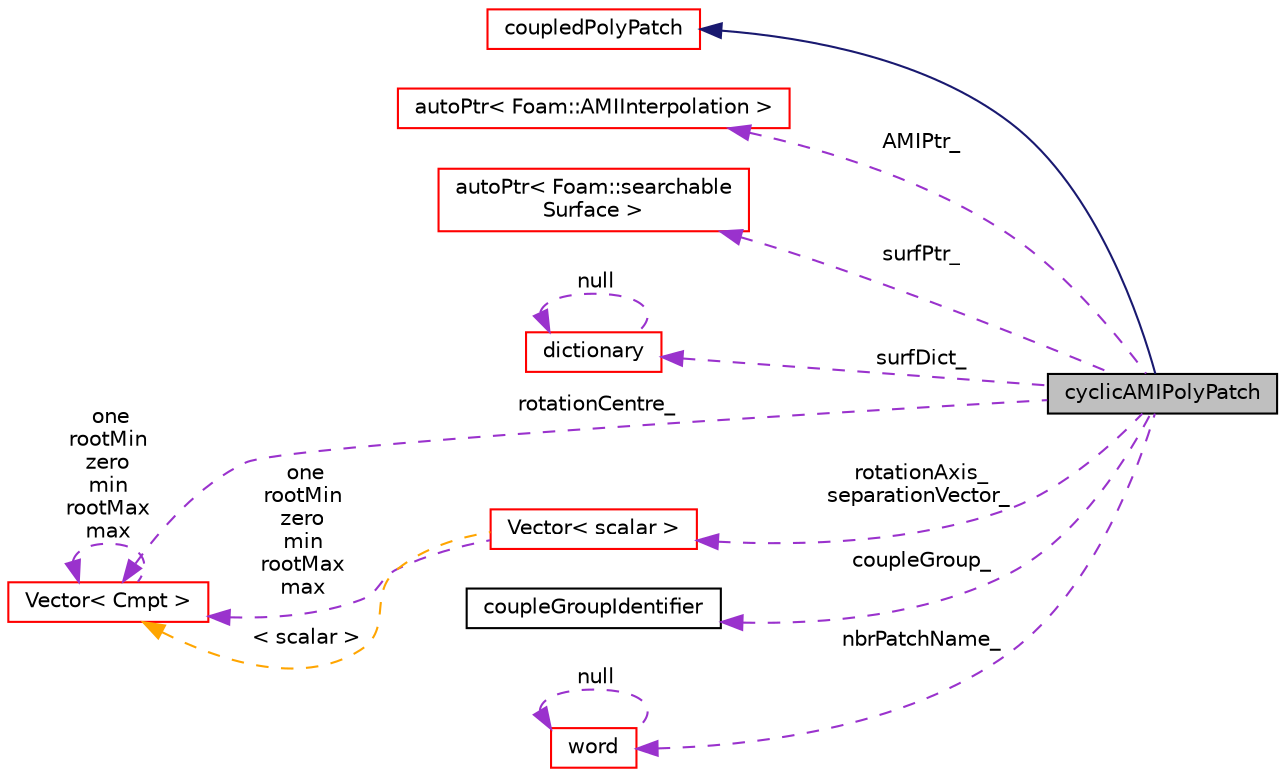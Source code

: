 digraph "cyclicAMIPolyPatch"
{
  bgcolor="transparent";
  edge [fontname="Helvetica",fontsize="10",labelfontname="Helvetica",labelfontsize="10"];
  node [fontname="Helvetica",fontsize="10",shape=record];
  rankdir="LR";
  Node1 [label="cyclicAMIPolyPatch",height=0.2,width=0.4,color="black", fillcolor="grey75", style="filled", fontcolor="black"];
  Node2 -> Node1 [dir="back",color="midnightblue",fontsize="10",style="solid",fontname="Helvetica"];
  Node2 [label="coupledPolyPatch",height=0.2,width=0.4,color="red",URL="$a00422.html",tooltip="The coupledPolyPatch is an abstract base class for patches that couple regions of the computational d..."];
  Node3 -> Node1 [dir="back",color="darkorchid3",fontsize="10",style="dashed",label=" AMIPtr_" ,fontname="Helvetica"];
  Node3 [label="autoPtr\< Foam::AMIInterpolation \>",height=0.2,width=0.4,color="red",URL="$a00086.html"];
  Node4 -> Node1 [dir="back",color="darkorchid3",fontsize="10",style="dashed",label=" surfPtr_" ,fontname="Helvetica"];
  Node4 [label="autoPtr\< Foam::searchable\lSurface \>",height=0.2,width=0.4,color="red",URL="$a00086.html"];
  Node5 -> Node1 [dir="back",color="darkorchid3",fontsize="10",style="dashed",label=" surfDict_" ,fontname="Helvetica"];
  Node5 [label="dictionary",height=0.2,width=0.4,color="red",URL="$a00524.html",tooltip="A list of keyword definitions, which are a keyword followed by any number of values (e..."];
  Node5 -> Node5 [dir="back",color="darkorchid3",fontsize="10",style="dashed",label=" null" ,fontname="Helvetica"];
  Node6 -> Node1 [dir="back",color="darkorchid3",fontsize="10",style="dashed",label=" rotationCentre_" ,fontname="Helvetica"];
  Node6 [label="Vector\< Cmpt \>",height=0.2,width=0.4,color="red",URL="$a02787.html",tooltip="Templated 3D Vector derived from VectorSpace adding construction from 3 components, element access using x(), y() and z() member functions and the inner-product (dot-product) and cross product operators. "];
  Node6 -> Node6 [dir="back",color="darkorchid3",fontsize="10",style="dashed",label=" one\nrootMin\nzero\nmin\nrootMax\nmax" ,fontname="Helvetica"];
  Node7 -> Node1 [dir="back",color="darkorchid3",fontsize="10",style="dashed",label=" coupleGroup_" ,fontname="Helvetica"];
  Node7 [label="coupleGroupIdentifier",height=0.2,width=0.4,color="black",URL="$a00423.html",tooltip="Encapsulates using patchGroups to specify coupled patch. "];
  Node8 -> Node1 [dir="back",color="darkorchid3",fontsize="10",style="dashed",label=" rotationAxis_\nseparationVector_" ,fontname="Helvetica"];
  Node8 [label="Vector\< scalar \>",height=0.2,width=0.4,color="red",URL="$a02787.html"];
  Node6 -> Node8 [dir="back",color="darkorchid3",fontsize="10",style="dashed",label=" one\nrootMin\nzero\nmin\nrootMax\nmax" ,fontname="Helvetica"];
  Node6 -> Node8 [dir="back",color="orange",fontsize="10",style="dashed",label=" \< scalar \>" ,fontname="Helvetica"];
  Node9 -> Node1 [dir="back",color="darkorchid3",fontsize="10",style="dashed",label=" nbrPatchName_" ,fontname="Helvetica"];
  Node9 [label="word",height=0.2,width=0.4,color="red",URL="$a02869.html",tooltip="A class for handling words, derived from string. "];
  Node9 -> Node9 [dir="back",color="darkorchid3",fontsize="10",style="dashed",label=" null" ,fontname="Helvetica"];
}
